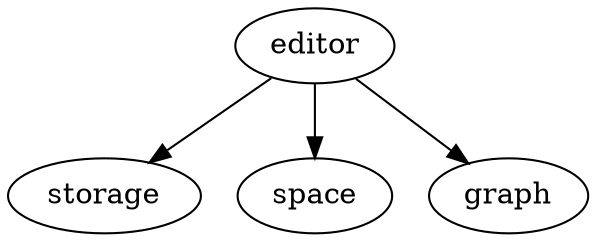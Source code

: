digraph SemanticsEditor {
    storage;
    space;
    "graph";
    editor;

    editor -> "graph";
    editor -> space;
    editor -> storage;
}
